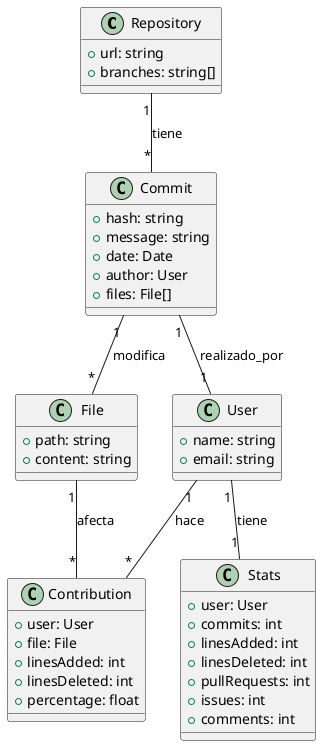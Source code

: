 @startuml
class Repository {
  + url: string
  + branches: string[]
}

class Commit {
  + hash: string
  + message: string
  + date: Date
  + author: User
  + files: File[]
}

class File {
  + path: string
  + content: string
}

class User {
  + name: string
  + email: string
}

class Contribution {
  + user: User
  + file: File
  + linesAdded: int
  + linesDeleted: int
  + percentage: float
}

class Stats {
  + user: User
  + commits: int
  + linesAdded: int
  + linesDeleted: int
  + pullRequests: int
  + issues: int
  + comments: int
}

Repository "1" -- "*" Commit : tiene
Commit "1" -- "*" File : modifica
Commit "1" -- "1" User : realizado_por
User "1" -- "*" Contribution : hace
File "1" -- "*" Contribution : afecta
User "1" -- "1" Stats : tiene
@enduml
